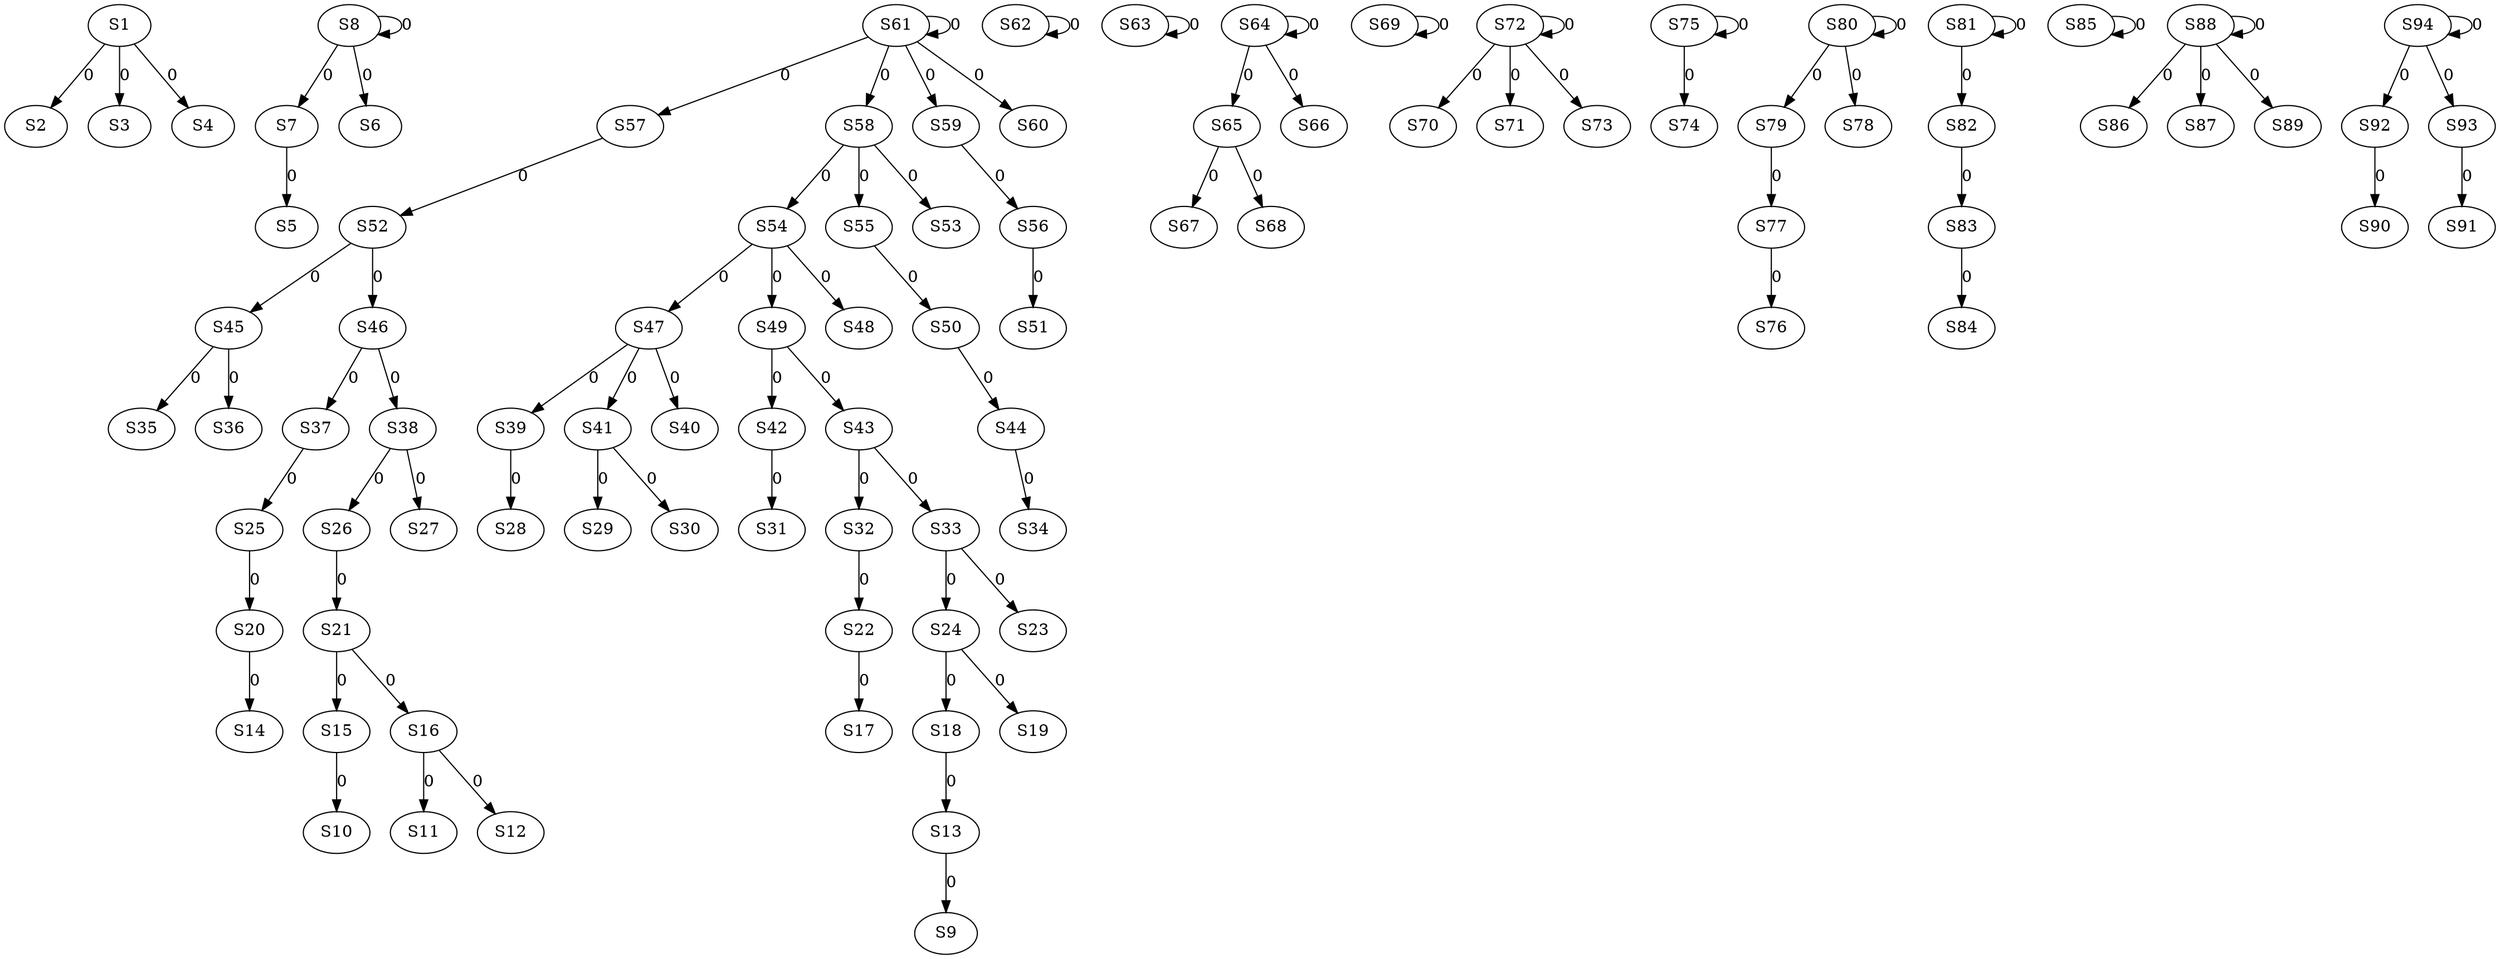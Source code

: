 strict digraph {
	S1 -> S2 [ label = 0 ];
	S1 -> S3 [ label = 0 ];
	S1 -> S4 [ label = 0 ];
	S7 -> S5 [ label = 0 ];
	S8 -> S6 [ label = 0 ];
	S8 -> S7 [ label = 0 ];
	S8 -> S8 [ label = 0 ];
	S13 -> S9 [ label = 0 ];
	S15 -> S10 [ label = 0 ];
	S16 -> S11 [ label = 0 ];
	S16 -> S12 [ label = 0 ];
	S18 -> S13 [ label = 0 ];
	S20 -> S14 [ label = 0 ];
	S21 -> S15 [ label = 0 ];
	S21 -> S16 [ label = 0 ];
	S22 -> S17 [ label = 0 ];
	S24 -> S18 [ label = 0 ];
	S24 -> S19 [ label = 0 ];
	S25 -> S20 [ label = 0 ];
	S26 -> S21 [ label = 0 ];
	S32 -> S22 [ label = 0 ];
	S33 -> S23 [ label = 0 ];
	S33 -> S24 [ label = 0 ];
	S37 -> S25 [ label = 0 ];
	S38 -> S26 [ label = 0 ];
	S38 -> S27 [ label = 0 ];
	S39 -> S28 [ label = 0 ];
	S41 -> S29 [ label = 0 ];
	S41 -> S30 [ label = 0 ];
	S42 -> S31 [ label = 0 ];
	S43 -> S32 [ label = 0 ];
	S43 -> S33 [ label = 0 ];
	S44 -> S34 [ label = 0 ];
	S45 -> S35 [ label = 0 ];
	S45 -> S36 [ label = 0 ];
	S46 -> S37 [ label = 0 ];
	S46 -> S38 [ label = 0 ];
	S47 -> S39 [ label = 0 ];
	S47 -> S40 [ label = 0 ];
	S47 -> S41 [ label = 0 ];
	S49 -> S42 [ label = 0 ];
	S49 -> S43 [ label = 0 ];
	S50 -> S44 [ label = 0 ];
	S52 -> S45 [ label = 0 ];
	S52 -> S46 [ label = 0 ];
	S54 -> S47 [ label = 0 ];
	S54 -> S48 [ label = 0 ];
	S54 -> S49 [ label = 0 ];
	S55 -> S50 [ label = 0 ];
	S56 -> S51 [ label = 0 ];
	S57 -> S52 [ label = 0 ];
	S58 -> S53 [ label = 0 ];
	S58 -> S54 [ label = 0 ];
	S58 -> S55 [ label = 0 ];
	S59 -> S56 [ label = 0 ];
	S61 -> S57 [ label = 0 ];
	S61 -> S58 [ label = 0 ];
	S61 -> S59 [ label = 0 ];
	S61 -> S60 [ label = 0 ];
	S61 -> S61 [ label = 0 ];
	S62 -> S62 [ label = 0 ];
	S63 -> S63 [ label = 0 ];
	S64 -> S64 [ label = 0 ];
	S64 -> S65 [ label = 0 ];
	S64 -> S66 [ label = 0 ];
	S65 -> S67 [ label = 0 ];
	S65 -> S68 [ label = 0 ];
	S69 -> S69 [ label = 0 ];
	S72 -> S70 [ label = 0 ];
	S72 -> S71 [ label = 0 ];
	S72 -> S72 [ label = 0 ];
	S72 -> S73 [ label = 0 ];
	S75 -> S74 [ label = 0 ];
	S75 -> S75 [ label = 0 ];
	S77 -> S76 [ label = 0 ];
	S79 -> S77 [ label = 0 ];
	S80 -> S78 [ label = 0 ];
	S80 -> S79 [ label = 0 ];
	S80 -> S80 [ label = 0 ];
	S81 -> S81 [ label = 0 ];
	S81 -> S82 [ label = 0 ];
	S82 -> S83 [ label = 0 ];
	S83 -> S84 [ label = 0 ];
	S85 -> S85 [ label = 0 ];
	S88 -> S86 [ label = 0 ];
	S88 -> S87 [ label = 0 ];
	S88 -> S88 [ label = 0 ];
	S88 -> S89 [ label = 0 ];
	S92 -> S90 [ label = 0 ];
	S93 -> S91 [ label = 0 ];
	S94 -> S92 [ label = 0 ];
	S94 -> S93 [ label = 0 ];
	S94 -> S94 [ label = 0 ];
}